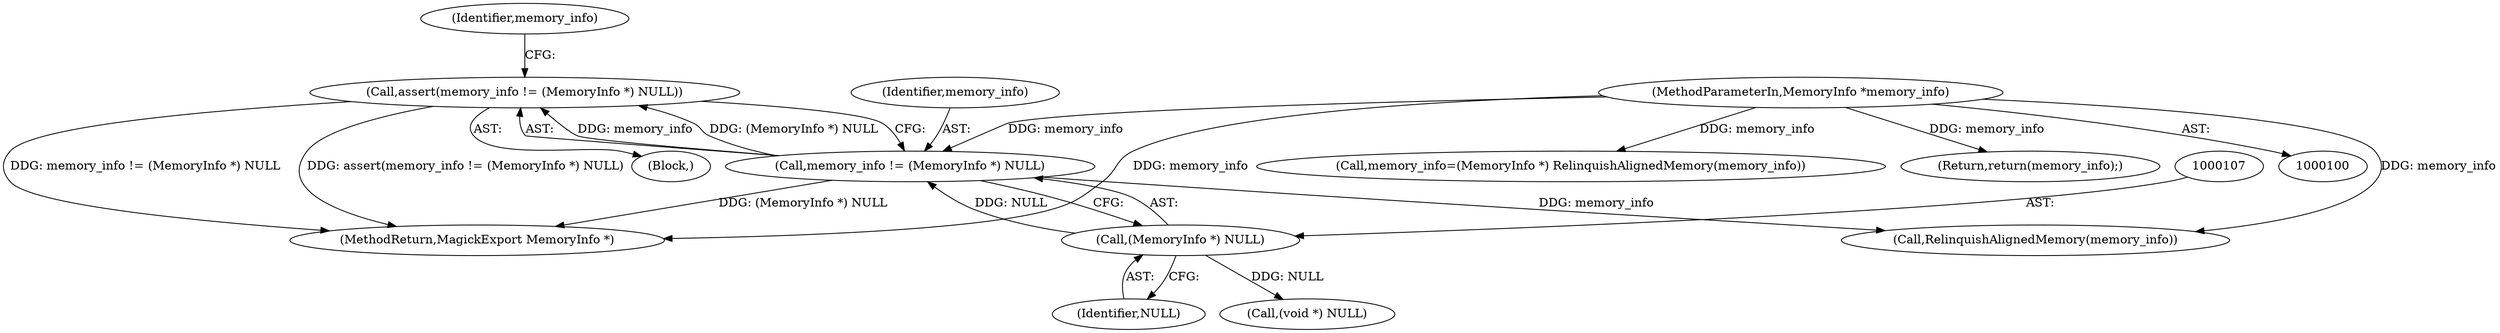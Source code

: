 digraph "0_ImageMagick_0f6fc2d5bf8f500820c3dbcf0d23ee14f2d9f734_0@API" {
"1000103" [label="(Call,assert(memory_info != (MemoryInfo *) NULL))"];
"1000104" [label="(Call,memory_info != (MemoryInfo *) NULL)"];
"1000101" [label="(MethodParameterIn,MemoryInfo *memory_info)"];
"1000106" [label="(Call,(MemoryInfo *) NULL)"];
"1000196" [label="(Call,memory_info=(MemoryInfo *) RelinquishAlignedMemory(memory_info))"];
"1000108" [label="(Identifier,NULL)"];
"1000106" [label="(Call,(MemoryInfo *) NULL)"];
"1000120" [label="(Call,(void *) NULL)"];
"1000200" [label="(Call,RelinquishAlignedMemory(memory_info))"];
"1000103" [label="(Call,assert(memory_info != (MemoryInfo *) NULL))"];
"1000102" [label="(Block,)"];
"1000105" [label="(Identifier,memory_info)"];
"1000202" [label="(Return,return(memory_info);)"];
"1000112" [label="(Identifier,memory_info)"];
"1000104" [label="(Call,memory_info != (MemoryInfo *) NULL)"];
"1000101" [label="(MethodParameterIn,MemoryInfo *memory_info)"];
"1000204" [label="(MethodReturn,MagickExport MemoryInfo *)"];
"1000103" -> "1000102"  [label="AST: "];
"1000103" -> "1000104"  [label="CFG: "];
"1000104" -> "1000103"  [label="AST: "];
"1000112" -> "1000103"  [label="CFG: "];
"1000103" -> "1000204"  [label="DDG: memory_info != (MemoryInfo *) NULL"];
"1000103" -> "1000204"  [label="DDG: assert(memory_info != (MemoryInfo *) NULL)"];
"1000104" -> "1000103"  [label="DDG: memory_info"];
"1000104" -> "1000103"  [label="DDG: (MemoryInfo *) NULL"];
"1000104" -> "1000106"  [label="CFG: "];
"1000105" -> "1000104"  [label="AST: "];
"1000106" -> "1000104"  [label="AST: "];
"1000104" -> "1000204"  [label="DDG: (MemoryInfo *) NULL"];
"1000101" -> "1000104"  [label="DDG: memory_info"];
"1000106" -> "1000104"  [label="DDG: NULL"];
"1000104" -> "1000200"  [label="DDG: memory_info"];
"1000101" -> "1000100"  [label="AST: "];
"1000101" -> "1000204"  [label="DDG: memory_info"];
"1000101" -> "1000196"  [label="DDG: memory_info"];
"1000101" -> "1000200"  [label="DDG: memory_info"];
"1000101" -> "1000202"  [label="DDG: memory_info"];
"1000106" -> "1000108"  [label="CFG: "];
"1000107" -> "1000106"  [label="AST: "];
"1000108" -> "1000106"  [label="AST: "];
"1000106" -> "1000120"  [label="DDG: NULL"];
}
